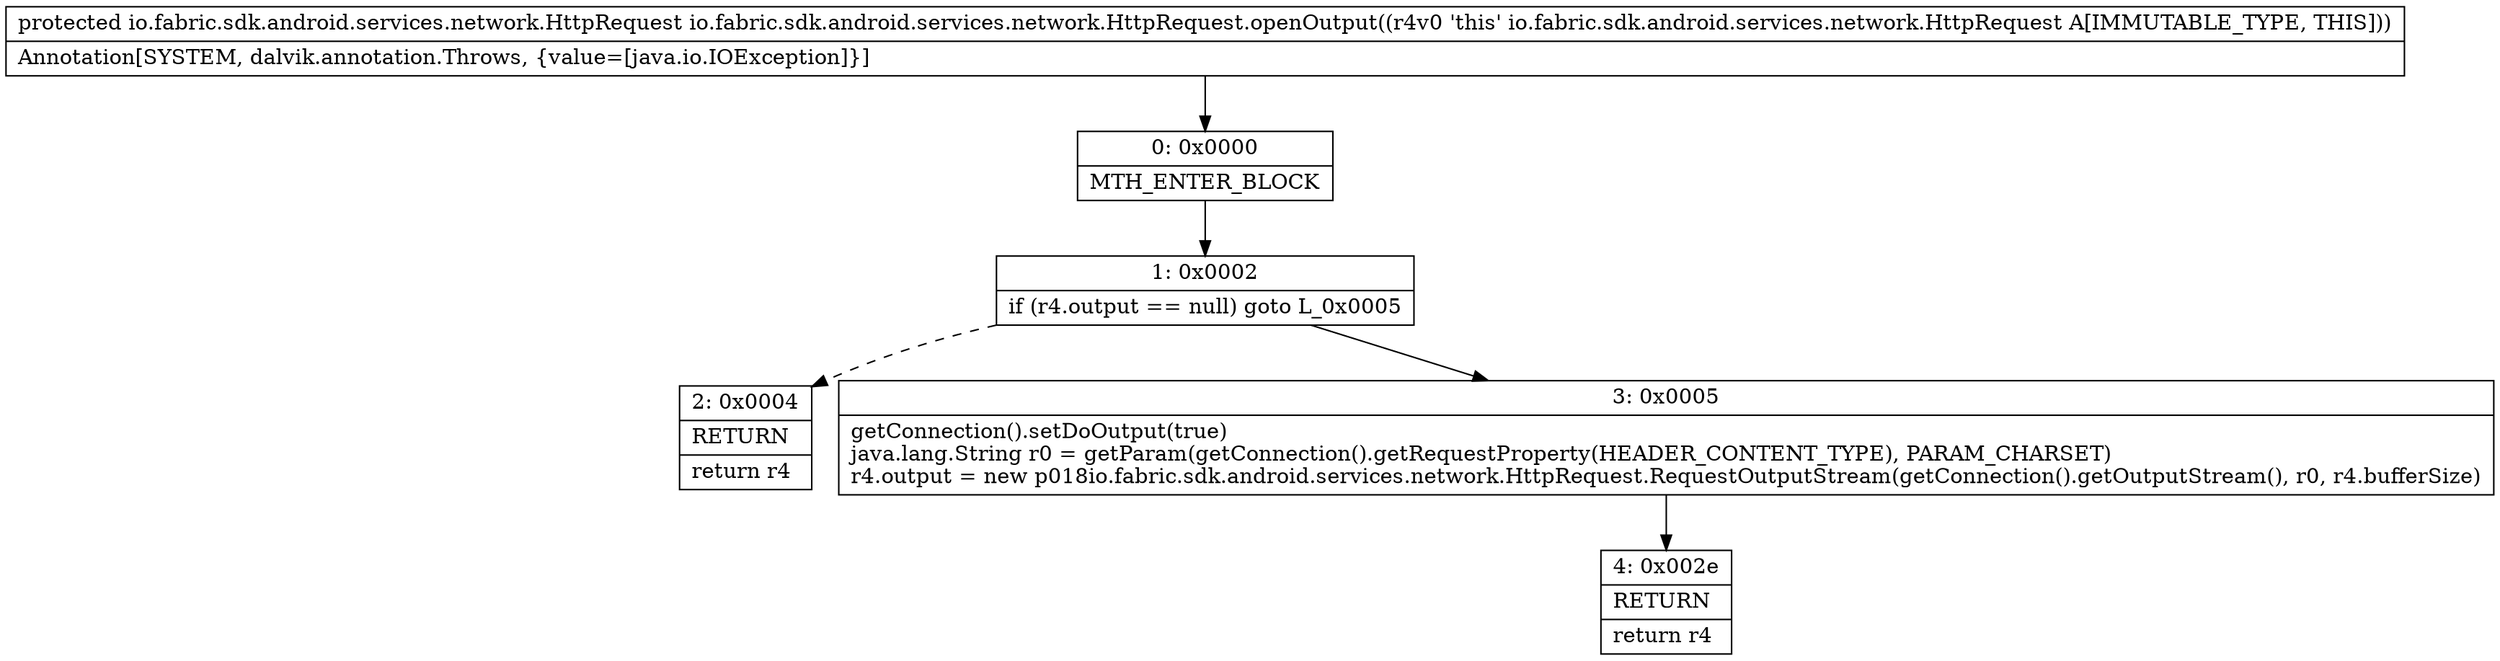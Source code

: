 digraph "CFG forio.fabric.sdk.android.services.network.HttpRequest.openOutput()Lio\/fabric\/sdk\/android\/services\/network\/HttpRequest;" {
Node_0 [shape=record,label="{0\:\ 0x0000|MTH_ENTER_BLOCK\l}"];
Node_1 [shape=record,label="{1\:\ 0x0002|if (r4.output == null) goto L_0x0005\l}"];
Node_2 [shape=record,label="{2\:\ 0x0004|RETURN\l|return r4\l}"];
Node_3 [shape=record,label="{3\:\ 0x0005|getConnection().setDoOutput(true)\ljava.lang.String r0 = getParam(getConnection().getRequestProperty(HEADER_CONTENT_TYPE), PARAM_CHARSET)\lr4.output = new p018io.fabric.sdk.android.services.network.HttpRequest.RequestOutputStream(getConnection().getOutputStream(), r0, r4.bufferSize)\l}"];
Node_4 [shape=record,label="{4\:\ 0x002e|RETURN\l|return r4\l}"];
MethodNode[shape=record,label="{protected io.fabric.sdk.android.services.network.HttpRequest io.fabric.sdk.android.services.network.HttpRequest.openOutput((r4v0 'this' io.fabric.sdk.android.services.network.HttpRequest A[IMMUTABLE_TYPE, THIS]))  | Annotation[SYSTEM, dalvik.annotation.Throws, \{value=[java.io.IOException]\}]\l}"];
MethodNode -> Node_0;
Node_0 -> Node_1;
Node_1 -> Node_2[style=dashed];
Node_1 -> Node_3;
Node_3 -> Node_4;
}

